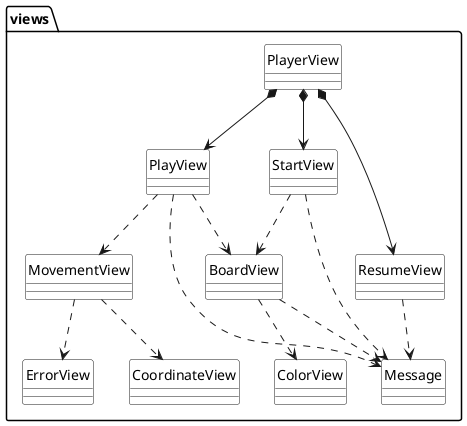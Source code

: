 @startuml viewsPackage
skinparam ClassBackgroundColor white
skinparam classAttributeIconSize 0
hide circle
skinparam PackageBackgroundColor white

class  views.BoardView
class  views.ErrorView
class  views.PlayView
class  views.ResumeView
class views.StartView
class  views.MovementView
class  views.ColorView
enum  views.Message
class  views.PlayerView
class views.CoordinateView

views.PlayerView *-down-> views.StartView
views.PlayerView *-down-> views.PlayView
views.PlayerView *-down-> views.ResumeView
views.StartView ..> views.Message
views.StartView ..> views.BoardView
views.BoardView ..> views.ColorView
views.BoardView ..> views.Message
views.PlayView ..> views.Message
views.PlayView ..> views.BoardView
views.PlayView ..> views.MovementView
views.MovementView ..> views.ErrorView
views.ResumeView ..> views.Message
views.MovementView ..> views.CoordinateView

@enduml